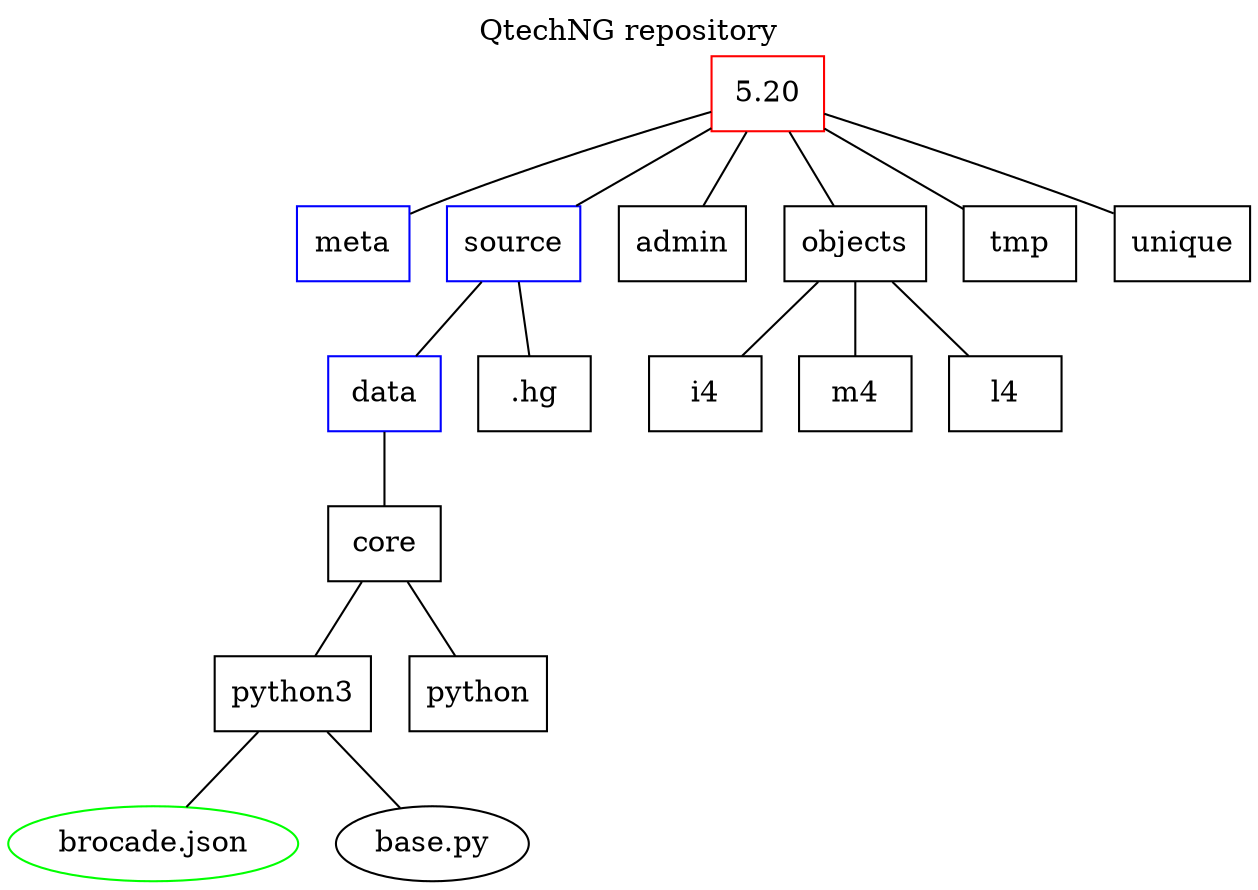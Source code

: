 digraph "QtechNG repository" {
      /* paper size in inches */
      size="11.0,8.5";
      /* locate label at top of drawing */
      labelloc=t;
      label="QtechNG repository";
      /* no directional arrow on connectors */
      edge [dir=none];
      /* nodes below are boxes (folders) */
      node [shape=box;color=red];
      version [label="5.20"];
      node [shape=box;color=blue];
      meta [label="meta"];
      source [label="source"];
      data [label="data"];
      node [shape=box;color=black];
      admin [label="admin"];
      objects [label="objects"];
      i4 [label="i4"];
      m4 [label="m4"];
      l4 [label="l4"];
      hg [label=".hg"];
      python3 [label="python3"];
      python [label="python"];
      core [label="core"];
      tmp [label="tmp"];
      unique [label="unique"];
      /* nodes below are ellipses (files) */
      node [shape=ellipse;color=green];
      bjson [label="brocade.json"];
      node [shape=ellipse;color=black];
      basepy [label="base.py"];
      /* parent -> child, to draw the tree */
      version -> admin;
      version -> meta;
      version -> objects;
      version -> source;
      version -> tmp;
      version -> unique;
      objects -> i4;
      objects -> l4;
      objects -> m4;
      source -> data;
      source -> hg;
      data -> core;
      core -> python3;
      core -> python;
      python3 -> bjson;
      python3 -> basepy; 
}

